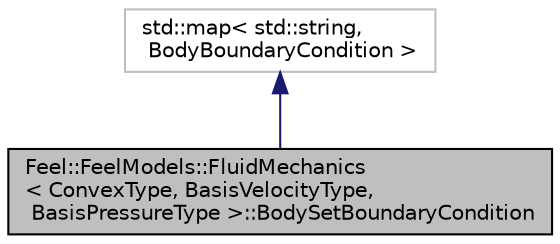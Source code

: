 digraph "Feel::FeelModels::FluidMechanics&lt; ConvexType, BasisVelocityType, BasisPressureType &gt;::BodySetBoundaryCondition"
{
 // LATEX_PDF_SIZE
  edge [fontname="Helvetica",fontsize="10",labelfontname="Helvetica",labelfontsize="10"];
  node [fontname="Helvetica",fontsize="10",shape=record];
  Node1 [label="Feel::FeelModels::FluidMechanics\l\< ConvexType, BasisVelocityType,\l BasisPressureType \>::BodySetBoundaryCondition",height=0.2,width=0.4,color="black", fillcolor="grey75", style="filled", fontcolor="black",tooltip=" "];
  Node2 -> Node1 [dir="back",color="midnightblue",fontsize="10",style="solid",fontname="Helvetica"];
  Node2 [label="std::map\< std::string,\l BodyBoundaryCondition \>",height=0.2,width=0.4,color="grey75", fillcolor="white", style="filled",tooltip="STL class."];
}
